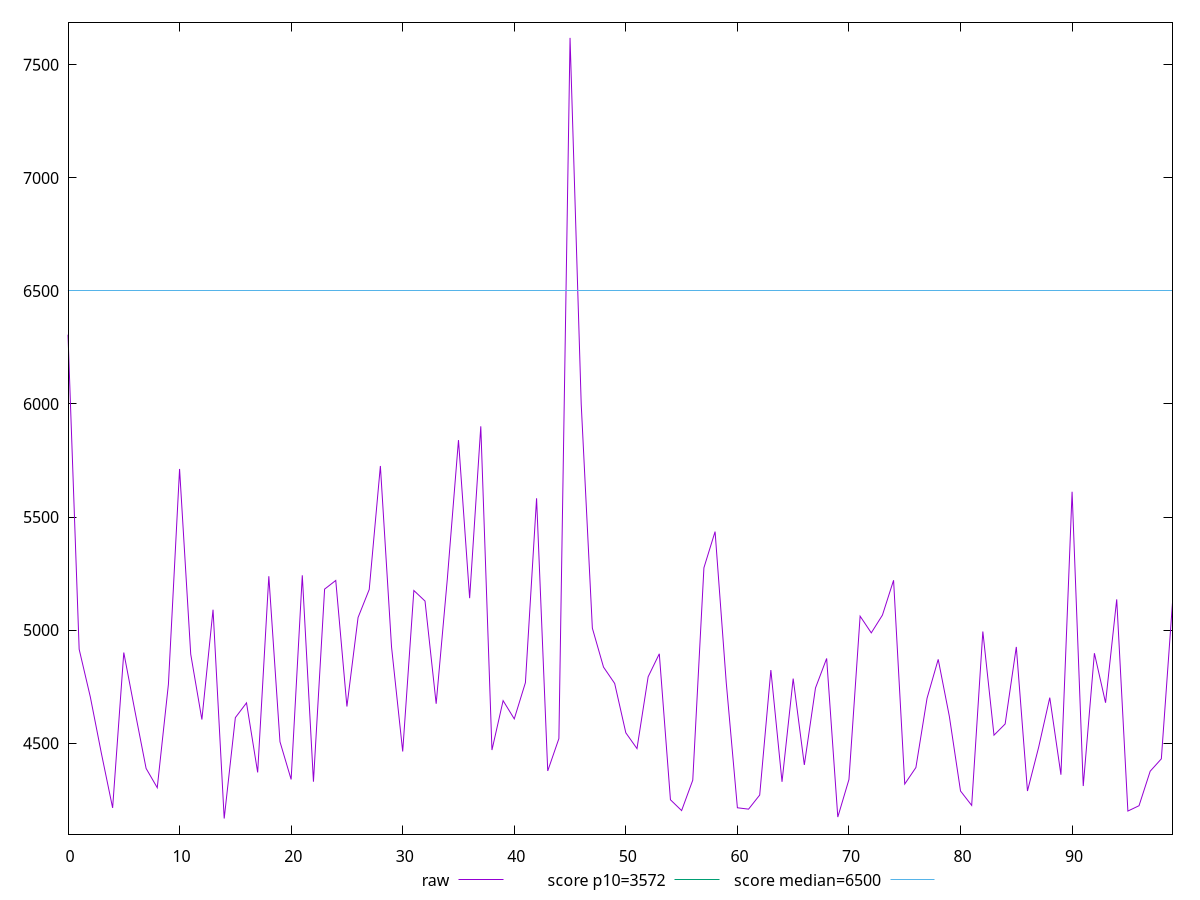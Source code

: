 reset

$raw <<EOF
0 6306.464
1 4915.152
2 4704.422
3 4452.9349999999995
4 4213.569
5 4900.602
6 4641.545
7 4388.204000000001
8 4302.816
9 4760.15
10 5712.605
11 4893.3949999999995
12 4604.275000000001
13 5090.137000000001
14 4166.56
15 4612.7880000000005
16 4678.091
17 4370.421
18 5238.244000000001
19 4506.082
20 4339.435
21 5242.351999999999
22 4329.508000000001
23 5181.128999999999
24 5219.486000000001
25 4661.928
26 5055.736000000001
27 5179.57
28 5725.853999999999
29 4925.294
30 4463.043
31 5175.032
32 5128.389000000001
33 4674.251
34 5226.048000000001
35 5840.326
36 5141.048999999999
37 5901.1810000000005
38 4469.432
39 4687.921
40 4607.231
41 4767.486999999999
42 5582.841
43 4377.018
44 4520.144
45 7619.061
46 6000.457
47 5008.490000000001
48 4836.208
49 4763.932
50 4545.577
51 4475.849999999999
52 4793.418
53 4895.099
54 4249.400000000001
55 4201.67
56 4336.276999999999
57 5275.616
58 5435.513999999999
59 4768.45
60 4214.1089999999995
61 4207.983200000001
62 4270.504999999999
63 4823.161999999999
64 4328.906999999999
65 4785.374000000001
66 4403.647
67 4743.9130000000005
68 4874.503
69 4173.053
70 4339.309
71 5061.4169999999995
72 4987.643
73 5066.121999999999
74 5220.324
75 4319.126
76 4392.071
77 4698.64
78 4870.465
79 4618.099
80 4288.214
81 4224.577
82 4993.732
83 4535.156
84 4584.727
85 4925.4890000000005
86 4288.254
87 4481.2757
88 4701.141
89 4360.234
90 5611.91
91 4310.344
92 4897.612
93 4678.6759999999995
94 5135.879999999999
95 4199.557999999999
96 4223.1939999999995
97 4375.746
98 4430.494000000001
99 5121.636
EOF

set key outside below
set xrange [0:99]
set yrange [4097.509980000001:7688.111019999999]
set trange [4097.509980000001:7688.111019999999]
set terminal svg size 640, 500 enhanced background rgb 'white'
set output "report_00015_2021-02-09T16-11-33.973Z/first-cpu-idle/samples/pages+cached+noadtech+nomedia+nocss/raw/values.svg"

plot $raw title "raw" with line, \
     3572 title "score p10=3572", \
     6500 title "score median=6500"

reset
